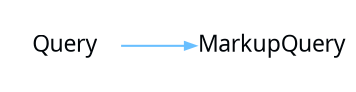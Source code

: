 digraph {
 rankdir = "LR"
 bgcolor = none;
 layout  = dot;
 edge [
   arrowsize = "0.5"
   color     = "#69BFFFFF"
 ]
 qCQ3xhO[
   shape    = none
   label    = "Query"
   margin   = "0.01"
   fontname = "Segoe UI"
   fontsize = "11"
   fontcolor= "#010509FF"
 ]
 qES3xhO[
   shape    = none
   label    = "MarkupQuery"
   margin   = "0.01"
   fontname = "Segoe UI"
   fontsize = "11"
   fontcolor= "#010509FF"
 ]
 qCQ3xhO->qES3xhO
}
